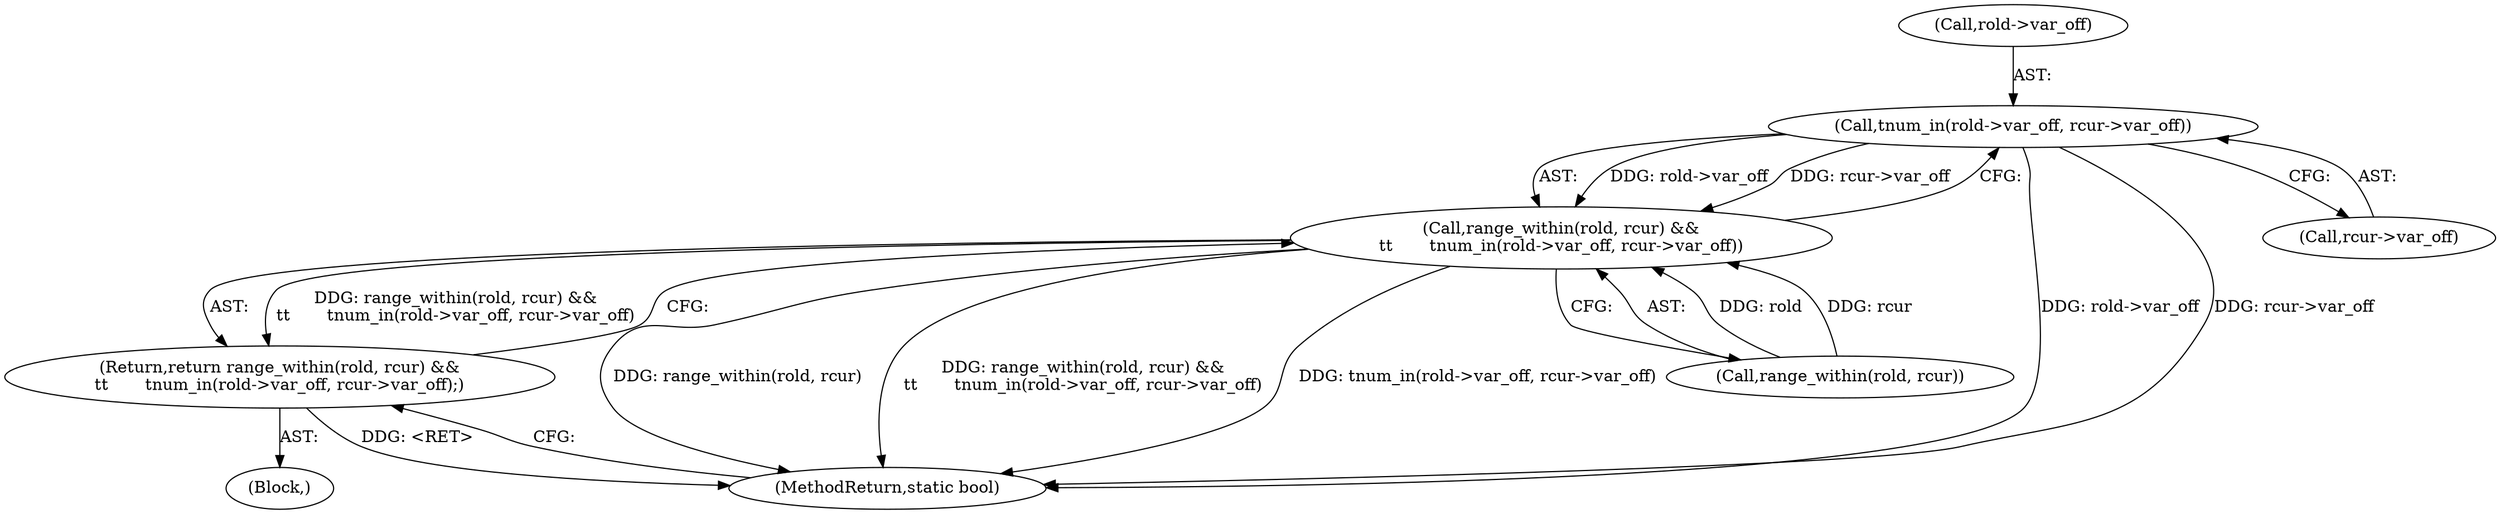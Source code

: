 digraph "0_linux_179d1c5602997fef5a940c6ddcf31212cbfebd14@pointer" {
"1000289" [label="(Call,tnum_in(rold->var_off, rcur->var_off))"];
"1000285" [label="(Call,range_within(rold, rcur) &&\n\t\t       tnum_in(rold->var_off, rcur->var_off))"];
"1000284" [label="(Return,return range_within(rold, rcur) &&\n\t\t       tnum_in(rold->var_off, rcur->var_off);)"];
"1000285" [label="(Call,range_within(rold, rcur) &&\n\t\t       tnum_in(rold->var_off, rcur->var_off))"];
"1000284" [label="(Return,return range_within(rold, rcur) &&\n\t\t       tnum_in(rold->var_off, rcur->var_off);)"];
"1000307" [label="(MethodReturn,static bool)"];
"1000293" [label="(Call,rcur->var_off)"];
"1000286" [label="(Call,range_within(rold, rcur))"];
"1000150" [label="(Block,)"];
"1000290" [label="(Call,rold->var_off)"];
"1000289" [label="(Call,tnum_in(rold->var_off, rcur->var_off))"];
"1000289" -> "1000285"  [label="AST: "];
"1000289" -> "1000293"  [label="CFG: "];
"1000290" -> "1000289"  [label="AST: "];
"1000293" -> "1000289"  [label="AST: "];
"1000285" -> "1000289"  [label="CFG: "];
"1000289" -> "1000307"  [label="DDG: rold->var_off"];
"1000289" -> "1000307"  [label="DDG: rcur->var_off"];
"1000289" -> "1000285"  [label="DDG: rold->var_off"];
"1000289" -> "1000285"  [label="DDG: rcur->var_off"];
"1000285" -> "1000284"  [label="AST: "];
"1000285" -> "1000286"  [label="CFG: "];
"1000286" -> "1000285"  [label="AST: "];
"1000284" -> "1000285"  [label="CFG: "];
"1000285" -> "1000307"  [label="DDG: range_within(rold, rcur)"];
"1000285" -> "1000307"  [label="DDG: range_within(rold, rcur) &&\n\t\t       tnum_in(rold->var_off, rcur->var_off)"];
"1000285" -> "1000307"  [label="DDG: tnum_in(rold->var_off, rcur->var_off)"];
"1000285" -> "1000284"  [label="DDG: range_within(rold, rcur) &&\n\t\t       tnum_in(rold->var_off, rcur->var_off)"];
"1000286" -> "1000285"  [label="DDG: rold"];
"1000286" -> "1000285"  [label="DDG: rcur"];
"1000284" -> "1000150"  [label="AST: "];
"1000307" -> "1000284"  [label="CFG: "];
"1000284" -> "1000307"  [label="DDG: <RET>"];
}
